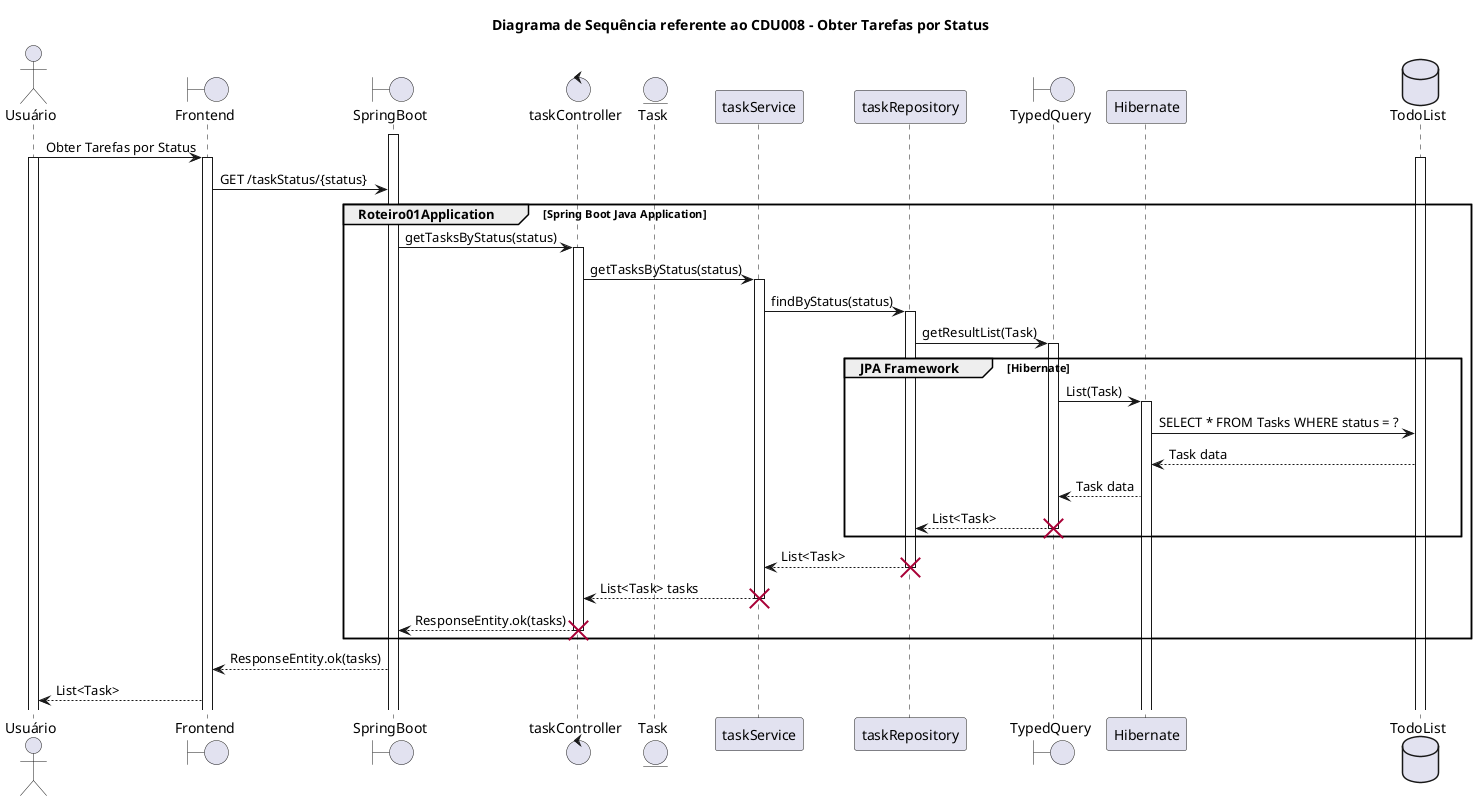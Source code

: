 @startuml
title Diagrama de Sequência referente ao CDU008 - Obter Tarefas por Status
actor Usuário
Boundary Frontend
Boundary SpringBoot
Control taskController
Entity Task
Participant taskService
Participant taskRepository
Boundary TypedQuery
Participant Hibernate
Database TodoList

activate SpringBoot
Usuário -> Frontend: Obter Tarefas por Status
activate Usuário
activate Frontend
activate TodoList
Frontend -> SpringBoot: GET /taskStatus/{status}
group Roteiro01Application [Spring Boot Java Application]
SpringBoot -> taskController: getTasksByStatus(status)
activate taskController
taskController -> taskService: getTasksByStatus(status)
activate taskService
taskService -> taskRepository: findByStatus(status)
activate taskRepository
taskRepository -> TypedQuery: getResultList(Task)
group JPA Framework [Hibernate]
Activate TypedQuery
TypedQuery -> Hibernate: List(Task)
Activate Hibernate
Hibernate -> TodoList: SELECT * FROM Tasks WHERE status = ?
TodoList --> Hibernate: Task data
Hibernate --> TypedQuery: Task data
TypedQuery --> taskRepository: List<Task>
destroy TypedQuery
end
taskRepository --> taskService: List<Task>
destroy taskRepository
taskService --> taskController: List<Task> tasks
destroy taskService
taskController --> SpringBoot: ResponseEntity.ok(tasks)
destroy taskController
end
SpringBoot --> Frontend: ResponseEntity.ok(tasks)
Frontend --> Usuário: List<Task>
@enduml
